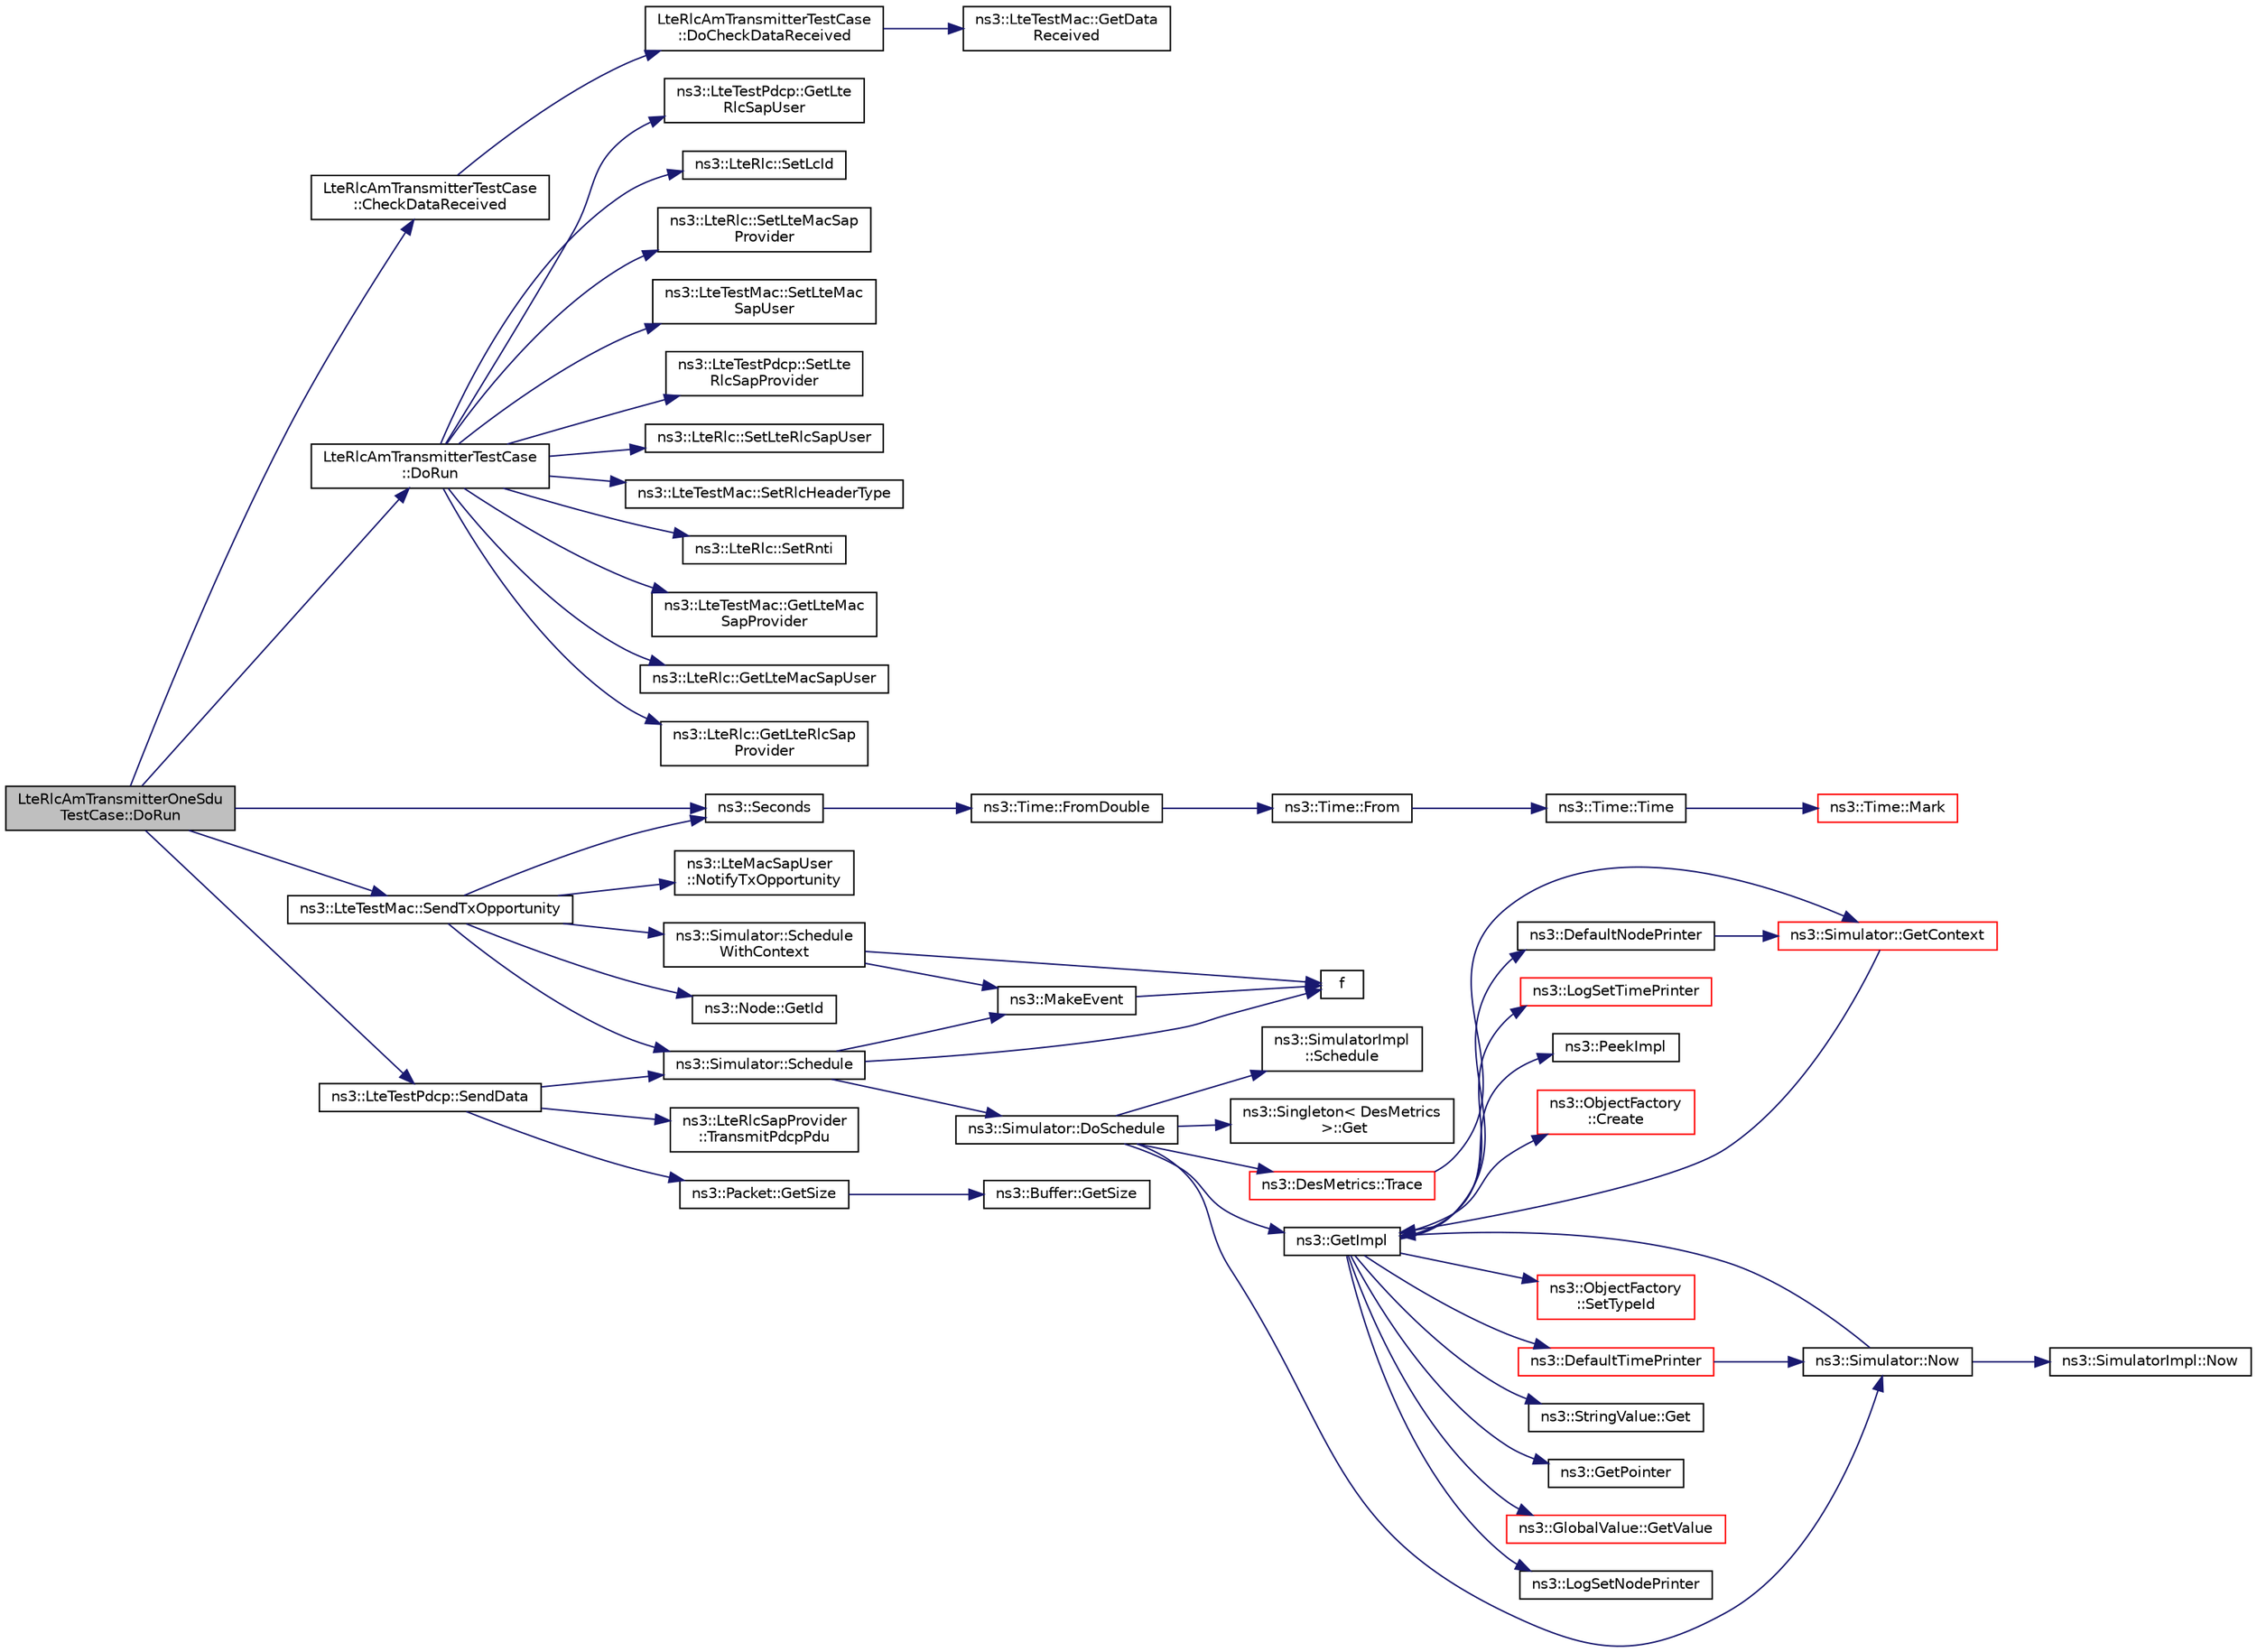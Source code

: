 digraph "LteRlcAmTransmitterOneSduTestCase::DoRun"
{
 // LATEX_PDF_SIZE
  edge [fontname="Helvetica",fontsize="10",labelfontname="Helvetica",labelfontsize="10"];
  node [fontname="Helvetica",fontsize="10",shape=record];
  rankdir="LR";
  Node1 [label="LteRlcAmTransmitterOneSdu\lTestCase::DoRun",height=0.2,width=0.4,color="black", fillcolor="grey75", style="filled", fontcolor="black",tooltip="Implementation to actually run this TestCase."];
  Node1 -> Node2 [color="midnightblue",fontsize="10",style="solid",fontname="Helvetica"];
  Node2 [label="LteRlcAmTransmitterTestCase\l::CheckDataReceived",height=0.2,width=0.4,color="black", fillcolor="white", style="filled",URL="$class_lte_rlc_am_transmitter_test_case.html#a5cc6b6ad30c74a923b417ecac909ffbc",tooltip="Check data received function."];
  Node2 -> Node3 [color="midnightblue",fontsize="10",style="solid",fontname="Helvetica"];
  Node3 [label="LteRlcAmTransmitterTestCase\l::DoCheckDataReceived",height=0.2,width=0.4,color="black", fillcolor="white", style="filled",URL="$class_lte_rlc_am_transmitter_test_case.html#a8e4897cd8497b0fd0b8cef81de3fe3b9",tooltip="Check data received function."];
  Node3 -> Node4 [color="midnightblue",fontsize="10",style="solid",fontname="Helvetica"];
  Node4 [label="ns3::LteTestMac::GetData\lReceived",height=0.2,width=0.4,color="black", fillcolor="white", style="filled",URL="$classns3_1_1_lte_test_mac.html#addac02f6d62857aa9c75acaa46e4b0c3",tooltip="Get data received function."];
  Node1 -> Node5 [color="midnightblue",fontsize="10",style="solid",fontname="Helvetica"];
  Node5 [label="LteRlcAmTransmitterTestCase\l::DoRun",height=0.2,width=0.4,color="black", fillcolor="white", style="filled",URL="$class_lte_rlc_am_transmitter_test_case.html#a2d68ba91ebca75e75efb88365f958d2c",tooltip="Implementation to actually run this TestCase."];
  Node5 -> Node6 [color="midnightblue",fontsize="10",style="solid",fontname="Helvetica"];
  Node6 [label="ns3::LteTestMac::GetLteMac\lSapProvider",height=0.2,width=0.4,color="black", fillcolor="white", style="filled",URL="$classns3_1_1_lte_test_mac.html#aca0bc578effe20c77f51c7a39c8f089e",tooltip="Get the MAC SAP provider."];
  Node5 -> Node7 [color="midnightblue",fontsize="10",style="solid",fontname="Helvetica"];
  Node7 [label="ns3::LteRlc::GetLteMacSapUser",height=0.2,width=0.4,color="black", fillcolor="white", style="filled",URL="$classns3_1_1_lte_rlc.html#aedccafdcdbe033678e745ddf39596b48",tooltip=" "];
  Node5 -> Node8 [color="midnightblue",fontsize="10",style="solid",fontname="Helvetica"];
  Node8 [label="ns3::LteRlc::GetLteRlcSap\lProvider",height=0.2,width=0.4,color="black", fillcolor="white", style="filled",URL="$classns3_1_1_lte_rlc.html#afa179b42c75c75077ead4c8922296fbe",tooltip=" "];
  Node5 -> Node9 [color="midnightblue",fontsize="10",style="solid",fontname="Helvetica"];
  Node9 [label="ns3::LteTestPdcp::GetLte\lRlcSapUser",height=0.2,width=0.4,color="black", fillcolor="white", style="filled",URL="$classns3_1_1_lte_test_pdcp.html#a3893283fd40b527e935ae025ac1a813e",tooltip="Get the RLC SAP user."];
  Node5 -> Node10 [color="midnightblue",fontsize="10",style="solid",fontname="Helvetica"];
  Node10 [label="ns3::LteRlc::SetLcId",height=0.2,width=0.4,color="black", fillcolor="white", style="filled",URL="$classns3_1_1_lte_rlc.html#aef0c2915410d97b67d6f659651ce626f",tooltip=" "];
  Node5 -> Node11 [color="midnightblue",fontsize="10",style="solid",fontname="Helvetica"];
  Node11 [label="ns3::LteRlc::SetLteMacSap\lProvider",height=0.2,width=0.4,color="black", fillcolor="white", style="filled",URL="$classns3_1_1_lte_rlc.html#abb357e552cdaa153a8a8df168a882d53",tooltip=" "];
  Node5 -> Node12 [color="midnightblue",fontsize="10",style="solid",fontname="Helvetica"];
  Node12 [label="ns3::LteTestMac::SetLteMac\lSapUser",height=0.2,width=0.4,color="black", fillcolor="white", style="filled",URL="$classns3_1_1_lte_test_mac.html#a234317bfc20d9f149bfbd36546a50d4b",tooltip="Set the MAC SAP user."];
  Node5 -> Node13 [color="midnightblue",fontsize="10",style="solid",fontname="Helvetica"];
  Node13 [label="ns3::LteTestPdcp::SetLte\lRlcSapProvider",height=0.2,width=0.4,color="black", fillcolor="white", style="filled",URL="$classns3_1_1_lte_test_pdcp.html#a47f07d4c2e6e1b06d5d5103c7678cb06",tooltip="Set the RLC SAP provider."];
  Node5 -> Node14 [color="midnightblue",fontsize="10",style="solid",fontname="Helvetica"];
  Node14 [label="ns3::LteRlc::SetLteRlcSapUser",height=0.2,width=0.4,color="black", fillcolor="white", style="filled",URL="$classns3_1_1_lte_rlc.html#a745f75219a16b0223786514395f7a43b",tooltip=" "];
  Node5 -> Node15 [color="midnightblue",fontsize="10",style="solid",fontname="Helvetica"];
  Node15 [label="ns3::LteTestMac::SetRlcHeaderType",height=0.2,width=0.4,color="black", fillcolor="white", style="filled",URL="$classns3_1_1_lte_test_mac.html#acbe465027c32200d31d1785419993ddd",tooltip="Set RLC header type."];
  Node5 -> Node16 [color="midnightblue",fontsize="10",style="solid",fontname="Helvetica"];
  Node16 [label="ns3::LteRlc::SetRnti",height=0.2,width=0.4,color="black", fillcolor="white", style="filled",URL="$classns3_1_1_lte_rlc.html#aaa523544e1f9a29104a343333741f498",tooltip=" "];
  Node1 -> Node17 [color="midnightblue",fontsize="10",style="solid",fontname="Helvetica"];
  Node17 [label="ns3::Seconds",height=0.2,width=0.4,color="black", fillcolor="white", style="filled",URL="$group__timecivil.html#ga33c34b816f8ff6628e33d5c8e9713b9e",tooltip="Construct a Time in the indicated unit."];
  Node17 -> Node18 [color="midnightblue",fontsize="10",style="solid",fontname="Helvetica"];
  Node18 [label="ns3::Time::FromDouble",height=0.2,width=0.4,color="black", fillcolor="white", style="filled",URL="$classns3_1_1_time.html#a60e845f4a74e62495b86356afe604cb4",tooltip="Create a Time equal to value in unit unit."];
  Node18 -> Node19 [color="midnightblue",fontsize="10",style="solid",fontname="Helvetica"];
  Node19 [label="ns3::Time::From",height=0.2,width=0.4,color="black", fillcolor="white", style="filled",URL="$classns3_1_1_time.html#a34e4acc13d0e08cc8cb9cd3b838b9baf",tooltip="Create a Time in the current unit."];
  Node19 -> Node20 [color="midnightblue",fontsize="10",style="solid",fontname="Helvetica"];
  Node20 [label="ns3::Time::Time",height=0.2,width=0.4,color="black", fillcolor="white", style="filled",URL="$classns3_1_1_time.html#a8a39dc1b8cbbd7fe6d940e492d1b925e",tooltip="Default constructor, with value 0."];
  Node20 -> Node21 [color="midnightblue",fontsize="10",style="solid",fontname="Helvetica"];
  Node21 [label="ns3::Time::Mark",height=0.2,width=0.4,color="red", fillcolor="white", style="filled",URL="$classns3_1_1_time.html#aa7eef2a1119c1c4855d99f1e83d44c54",tooltip="Record a Time instance with the MarkedTimes."];
  Node1 -> Node23 [color="midnightblue",fontsize="10",style="solid",fontname="Helvetica"];
  Node23 [label="ns3::LteTestPdcp::SendData",height=0.2,width=0.4,color="black", fillcolor="white", style="filled",URL="$classns3_1_1_lte_test_pdcp.html#ae29e8e3bd1b7719af4d524b6ea5aed86",tooltip="Send data function."];
  Node23 -> Node24 [color="midnightblue",fontsize="10",style="solid",fontname="Helvetica"];
  Node24 [label="ns3::Packet::GetSize",height=0.2,width=0.4,color="black", fillcolor="white", style="filled",URL="$classns3_1_1_packet.html#afff7cb1ff518ee6dc0d424e10a5ad6ec",tooltip="Returns the the size in bytes of the packet (including the zero-filled initial payload)."];
  Node24 -> Node25 [color="midnightblue",fontsize="10",style="solid",fontname="Helvetica"];
  Node25 [label="ns3::Buffer::GetSize",height=0.2,width=0.4,color="black", fillcolor="white", style="filled",URL="$classns3_1_1_buffer.html#a60c9172d2b102f8856c81b2126c8b209",tooltip=" "];
  Node23 -> Node26 [color="midnightblue",fontsize="10",style="solid",fontname="Helvetica"];
  Node26 [label="ns3::Simulator::Schedule",height=0.2,width=0.4,color="black", fillcolor="white", style="filled",URL="$classns3_1_1_simulator.html#a3da7d28335c8ac0e3e86781f766df241",tooltip="Schedule an event to expire after delay."];
  Node26 -> Node27 [color="midnightblue",fontsize="10",style="solid",fontname="Helvetica"];
  Node27 [label="ns3::Simulator::DoSchedule",height=0.2,width=0.4,color="black", fillcolor="white", style="filled",URL="$classns3_1_1_simulator.html#a47af23973938819bdc89cb2807e09ed5",tooltip="Implementation of the various Schedule methods."];
  Node27 -> Node28 [color="midnightblue",fontsize="10",style="solid",fontname="Helvetica"];
  Node28 [label="ns3::Singleton\< DesMetrics\l \>::Get",height=0.2,width=0.4,color="black", fillcolor="white", style="filled",URL="$classns3_1_1_singleton.html#a80a2cd3c25a27ea72add7a9f7a141ffa",tooltip="Get a pointer to the singleton instance."];
  Node27 -> Node29 [color="midnightblue",fontsize="10",style="solid",fontname="Helvetica"];
  Node29 [label="ns3::GetImpl",height=0.2,width=0.4,color="black", fillcolor="white", style="filled",URL="$group__simulator.html#ga42eb4eddad41528d4d99794a3dae3fd0",tooltip="Get the SimulatorImpl singleton."];
  Node29 -> Node30 [color="midnightblue",fontsize="10",style="solid",fontname="Helvetica"];
  Node30 [label="ns3::ObjectFactory\l::Create",height=0.2,width=0.4,color="red", fillcolor="white", style="filled",URL="$classns3_1_1_object_factory.html#a52eda277f4aaab54266134ba48102ad7",tooltip="Create an Object instance of the configured TypeId."];
  Node29 -> Node59 [color="midnightblue",fontsize="10",style="solid",fontname="Helvetica"];
  Node59 [label="ns3::DefaultNodePrinter",height=0.2,width=0.4,color="black", fillcolor="white", style="filled",URL="$group__logging.html#gac4c06cbbed12229d85991ced145f6be2",tooltip="Default node id printer implementation."];
  Node59 -> Node60 [color="midnightblue",fontsize="10",style="solid",fontname="Helvetica"];
  Node60 [label="ns3::Simulator::GetContext",height=0.2,width=0.4,color="red", fillcolor="white", style="filled",URL="$classns3_1_1_simulator.html#a8514b74ee2c42916b351b33c4a963bb0",tooltip="Get the current simulation context."];
  Node60 -> Node29 [color="midnightblue",fontsize="10",style="solid",fontname="Helvetica"];
  Node29 -> Node62 [color="midnightblue",fontsize="10",style="solid",fontname="Helvetica"];
  Node62 [label="ns3::DefaultTimePrinter",height=0.2,width=0.4,color="red", fillcolor="white", style="filled",URL="$namespacens3.html#ae01c3c7786b644dfb8a0bb8f1201b269",tooltip="Default Time printer."];
  Node62 -> Node65 [color="midnightblue",fontsize="10",style="solid",fontname="Helvetica"];
  Node65 [label="ns3::Simulator::Now",height=0.2,width=0.4,color="black", fillcolor="white", style="filled",URL="$classns3_1_1_simulator.html#ac3178fa975b419f7875e7105be122800",tooltip="Return the current simulation virtual time."];
  Node65 -> Node29 [color="midnightblue",fontsize="10",style="solid",fontname="Helvetica"];
  Node65 -> Node66 [color="midnightblue",fontsize="10",style="solid",fontname="Helvetica"];
  Node66 [label="ns3::SimulatorImpl::Now",height=0.2,width=0.4,color="black", fillcolor="white", style="filled",URL="$classns3_1_1_simulator_impl.html#aa516c50060846adc6fd316e83ef0797c",tooltip="Return the current simulation virtual time."];
  Node29 -> Node67 [color="midnightblue",fontsize="10",style="solid",fontname="Helvetica"];
  Node67 [label="ns3::StringValue::Get",height=0.2,width=0.4,color="black", fillcolor="white", style="filled",URL="$classns3_1_1_string_value.html#a6f208c2778fe1c7882e5cb429b8326ae",tooltip=" "];
  Node29 -> Node68 [color="midnightblue",fontsize="10",style="solid",fontname="Helvetica"];
  Node68 [label="ns3::GetPointer",height=0.2,width=0.4,color="black", fillcolor="white", style="filled",URL="$namespacens3.html#ab4e173cdfd43d17c1a40d5348510a670",tooltip=" "];
  Node29 -> Node69 [color="midnightblue",fontsize="10",style="solid",fontname="Helvetica"];
  Node69 [label="ns3::GlobalValue::GetValue",height=0.2,width=0.4,color="red", fillcolor="white", style="filled",URL="$classns3_1_1_global_value.html#a48a99242193fb69609a17332733e8600",tooltip="Get the value."];
  Node29 -> Node71 [color="midnightblue",fontsize="10",style="solid",fontname="Helvetica"];
  Node71 [label="ns3::LogSetNodePrinter",height=0.2,width=0.4,color="black", fillcolor="white", style="filled",URL="$namespacens3.html#aebac73305345f2e2803fdeb102a7705e",tooltip="Set the LogNodePrinter function to be used to prepend log messages with the node id."];
  Node29 -> Node72 [color="midnightblue",fontsize="10",style="solid",fontname="Helvetica"];
  Node72 [label="ns3::LogSetTimePrinter",height=0.2,width=0.4,color="red", fillcolor="white", style="filled",URL="$namespacens3.html#a46cd76678f7da29799d1b41994e12ec1",tooltip="Set the TimePrinter function to be used to prepend log messages with the simulation time."];
  Node29 -> Node77 [color="midnightblue",fontsize="10",style="solid",fontname="Helvetica"];
  Node77 [label="ns3::PeekImpl",height=0.2,width=0.4,color="black", fillcolor="white", style="filled",URL="$group__simulator.html#ga233c5c38de117e4e4a5a9cd168694792",tooltip="Get the static SimulatorImpl instance."];
  Node29 -> Node78 [color="midnightblue",fontsize="10",style="solid",fontname="Helvetica"];
  Node78 [label="ns3::ObjectFactory\l::SetTypeId",height=0.2,width=0.4,color="red", fillcolor="white", style="filled",URL="$classns3_1_1_object_factory.html#a77dcd099064038a1eb7a6b8251229ec3",tooltip="Set the TypeId of the Objects to be created by this factory."];
  Node27 -> Node65 [color="midnightblue",fontsize="10",style="solid",fontname="Helvetica"];
  Node27 -> Node79 [color="midnightblue",fontsize="10",style="solid",fontname="Helvetica"];
  Node79 [label="ns3::SimulatorImpl\l::Schedule",height=0.2,width=0.4,color="black", fillcolor="white", style="filled",URL="$classns3_1_1_simulator_impl.html#a24eac97ca7dc0e64162e3596064cfb5c",tooltip="Schedule a future event execution (in the same context)."];
  Node27 -> Node80 [color="midnightblue",fontsize="10",style="solid",fontname="Helvetica"];
  Node80 [label="ns3::DesMetrics::Trace",height=0.2,width=0.4,color="red", fillcolor="white", style="filled",URL="$classns3_1_1_des_metrics.html#ab7c6c097412d0398affbc9f8d2643160",tooltip="Trace an event to self at the time it is scheduled."];
  Node80 -> Node60 [color="midnightblue",fontsize="10",style="solid",fontname="Helvetica"];
  Node26 -> Node87 [color="midnightblue",fontsize="10",style="solid",fontname="Helvetica"];
  Node87 [label="f",height=0.2,width=0.4,color="black", fillcolor="white", style="filled",URL="$80211b_8c.html#ae7ffc1a8f84fa47a0812b2f2b9627132",tooltip=" "];
  Node26 -> Node88 [color="midnightblue",fontsize="10",style="solid",fontname="Helvetica"];
  Node88 [label="ns3::MakeEvent",height=0.2,width=0.4,color="black", fillcolor="white", style="filled",URL="$group__makeeventfnptr.html#ga289a28a2497c18a9bd299e5e2014094b",tooltip="Make an EventImpl from a function pointer taking varying numbers of arguments."];
  Node88 -> Node87 [color="midnightblue",fontsize="10",style="solid",fontname="Helvetica"];
  Node23 -> Node89 [color="midnightblue",fontsize="10",style="solid",fontname="Helvetica"];
  Node89 [label="ns3::LteRlcSapProvider\l::TransmitPdcpPdu",height=0.2,width=0.4,color="black", fillcolor="white", style="filled",URL="$classns3_1_1_lte_rlc_sap_provider.html#ad2bdc756a034aa21c163da2deb705a50",tooltip="Send a PDCP PDU to the RLC for transmission This method is to be called when upper PDCP entity has a ..."];
  Node1 -> Node90 [color="midnightblue",fontsize="10",style="solid",fontname="Helvetica"];
  Node90 [label="ns3::LteTestMac::SendTxOpportunity",height=0.2,width=0.4,color="black", fillcolor="white", style="filled",URL="$classns3_1_1_lte_test_mac.html#a11abee944c90b227f3fed326bea72282",tooltip="Send transmit opportunity function."];
  Node90 -> Node91 [color="midnightblue",fontsize="10",style="solid",fontname="Helvetica"];
  Node91 [label="ns3::Node::GetId",height=0.2,width=0.4,color="black", fillcolor="white", style="filled",URL="$classns3_1_1_node.html#a2ed8663077afcb8db519296b0ada6355",tooltip=" "];
  Node90 -> Node92 [color="midnightblue",fontsize="10",style="solid",fontname="Helvetica"];
  Node92 [label="ns3::LteMacSapUser\l::NotifyTxOpportunity",height=0.2,width=0.4,color="black", fillcolor="white", style="filled",URL="$classns3_1_1_lte_mac_sap_user.html#a589a8576d55d96a0d74de4f14056f886",tooltip="Called by the MAC to notify the RLC that the scheduler granted a transmission opportunity to this RLC..."];
  Node90 -> Node26 [color="midnightblue",fontsize="10",style="solid",fontname="Helvetica"];
  Node90 -> Node93 [color="midnightblue",fontsize="10",style="solid",fontname="Helvetica"];
  Node93 [label="ns3::Simulator::Schedule\lWithContext",height=0.2,width=0.4,color="black", fillcolor="white", style="filled",URL="$classns3_1_1_simulator.html#a6801feda0ccf0595cb48d1e962cd40a1",tooltip="Schedule an event with the given context."];
  Node93 -> Node87 [color="midnightblue",fontsize="10",style="solid",fontname="Helvetica"];
  Node93 -> Node88 [color="midnightblue",fontsize="10",style="solid",fontname="Helvetica"];
  Node90 -> Node17 [color="midnightblue",fontsize="10",style="solid",fontname="Helvetica"];
}
